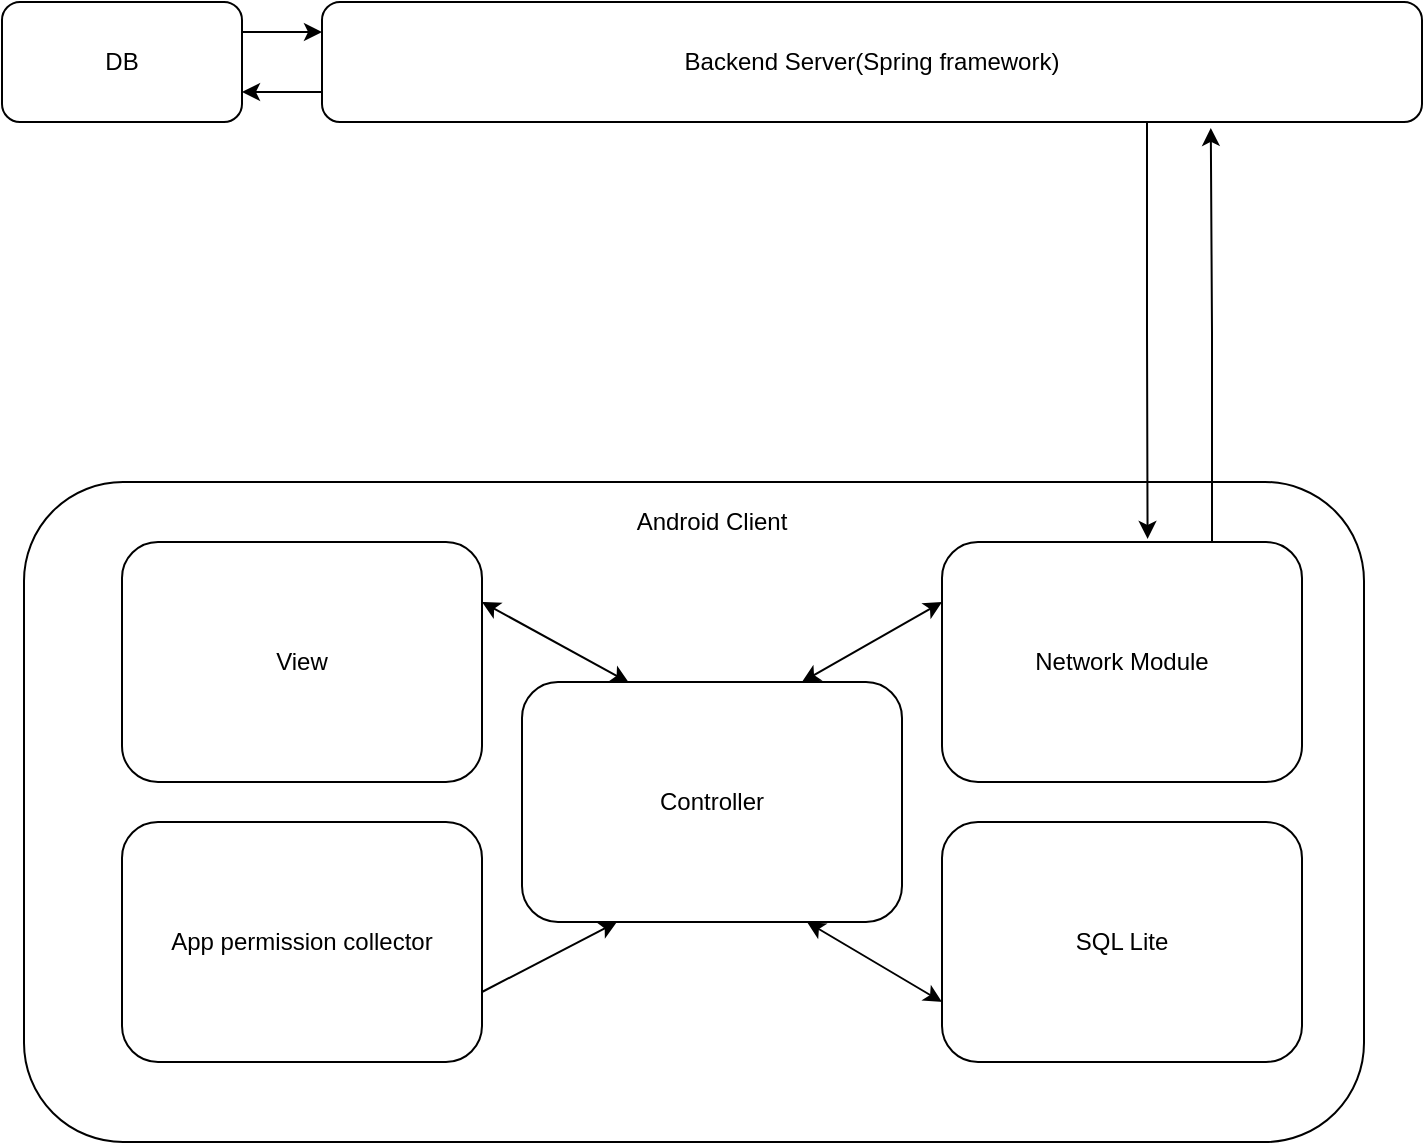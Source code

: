 <mxfile version="14.5.4" type="device"><diagram id="sy2lIIckwmhHlf5FC0pb" name="Page-1"><mxGraphModel dx="1718" dy="914" grid="1" gridSize="10" guides="1" tooltips="1" connect="1" arrows="1" fold="1" page="1" pageScale="1" pageWidth="827" pageHeight="1169" math="0" shadow="0"><root><mxCell id="0"/><mxCell id="1" parent="0"/><mxCell id="AMSX4mhrjxtvRmftXztN-13" style="edgeStyle=orthogonalEdgeStyle;rounded=0;orthogonalLoop=1;jettySize=auto;html=1;exitX=1;exitY=0.25;exitDx=0;exitDy=0;entryX=0;entryY=0.25;entryDx=0;entryDy=0;" edge="1" parent="1" source="yV4TtIlrnwENhkl4vxpO-1" target="yV4TtIlrnwENhkl4vxpO-2"><mxGeometry relative="1" as="geometry"/></mxCell><mxCell id="yV4TtIlrnwENhkl4vxpO-1" value="DB" style="rounded=1;whiteSpace=wrap;html=1;" parent="1" vertex="1"><mxGeometry x="59" y="50" width="120" height="60" as="geometry"/></mxCell><mxCell id="AMSX4mhrjxtvRmftXztN-14" style="edgeStyle=orthogonalEdgeStyle;rounded=0;orthogonalLoop=1;jettySize=auto;html=1;exitX=0;exitY=0.75;exitDx=0;exitDy=0;entryX=1;entryY=0.75;entryDx=0;entryDy=0;" edge="1" parent="1" source="yV4TtIlrnwENhkl4vxpO-2" target="yV4TtIlrnwENhkl4vxpO-1"><mxGeometry relative="1" as="geometry"/></mxCell><mxCell id="yV4TtIlrnwENhkl4vxpO-2" value="Backend Server(Spring framework)" style="rounded=1;whiteSpace=wrap;html=1;" parent="1" vertex="1"><mxGeometry x="219" y="50" width="550" height="60" as="geometry"/></mxCell><mxCell id="yV4TtIlrnwENhkl4vxpO-5" value="" style="rounded=1;whiteSpace=wrap;html=1;" parent="1" vertex="1"><mxGeometry x="70" y="290" width="670" height="330" as="geometry"/></mxCell><mxCell id="yV4TtIlrnwENhkl4vxpO-7" value="View" style="rounded=1;whiteSpace=wrap;html=1;" parent="1" vertex="1"><mxGeometry x="119" y="320" width="180" height="120" as="geometry"/></mxCell><mxCell id="AMSX4mhrjxtvRmftXztN-17" style="edgeStyle=orthogonalEdgeStyle;rounded=0;orthogonalLoop=1;jettySize=auto;html=1;exitX=0.75;exitY=0;exitDx=0;exitDy=0;entryX=0.808;entryY=1.049;entryDx=0;entryDy=0;entryPerimeter=0;" edge="1" parent="1" source="yV4TtIlrnwENhkl4vxpO-8" target="yV4TtIlrnwENhkl4vxpO-2"><mxGeometry relative="1" as="geometry"/></mxCell><mxCell id="yV4TtIlrnwENhkl4vxpO-8" value="Network Module" style="rounded=1;whiteSpace=wrap;html=1;" parent="1" vertex="1"><mxGeometry x="529" y="320" width="180" height="120" as="geometry"/></mxCell><mxCell id="yV4TtIlrnwENhkl4vxpO-9" value="App permission collector" style="rounded=1;whiteSpace=wrap;html=1;" parent="1" vertex="1"><mxGeometry x="119" y="460" width="180" height="120" as="geometry"/></mxCell><mxCell id="yV4TtIlrnwENhkl4vxpO-10" value="SQL Lite" style="rounded=1;whiteSpace=wrap;html=1;" parent="1" vertex="1"><mxGeometry x="529" y="460" width="180" height="120" as="geometry"/></mxCell><mxCell id="yV4TtIlrnwENhkl4vxpO-26" value="Android Client" style="text;html=1;strokeColor=none;fillColor=none;align=center;verticalAlign=middle;whiteSpace=wrap;rounded=0;" parent="1" vertex="1"><mxGeometry x="364" y="290" width="100" height="40" as="geometry"/></mxCell><mxCell id="AMSX4mhrjxtvRmftXztN-2" value="Controller" style="rounded=1;whiteSpace=wrap;html=1;" vertex="1" parent="1"><mxGeometry x="319" y="390" width="190" height="120" as="geometry"/></mxCell><mxCell id="AMSX4mhrjxtvRmftXztN-16" style="edgeStyle=orthogonalEdgeStyle;rounded=0;orthogonalLoop=1;jettySize=auto;html=1;exitX=0.75;exitY=1;exitDx=0;exitDy=0;entryX=0.571;entryY=-0.013;entryDx=0;entryDy=0;entryPerimeter=0;" edge="1" parent="1" source="yV4TtIlrnwENhkl4vxpO-2" target="yV4TtIlrnwENhkl4vxpO-8"><mxGeometry relative="1" as="geometry"/></mxCell><mxCell id="AMSX4mhrjxtvRmftXztN-19" value="" style="endArrow=classic;startArrow=classic;html=1;entryX=0.281;entryY=0.002;entryDx=0;entryDy=0;entryPerimeter=0;" edge="1" parent="1" target="AMSX4mhrjxtvRmftXztN-2"><mxGeometry width="50" height="50" relative="1" as="geometry"><mxPoint x="299" y="350" as="sourcePoint"/><mxPoint x="349" y="300" as="targetPoint"/></mxGeometry></mxCell><mxCell id="AMSX4mhrjxtvRmftXztN-20" value="" style="endArrow=classic;startArrow=classic;html=1;entryX=0;entryY=0.25;entryDx=0;entryDy=0;" edge="1" parent="1" target="yV4TtIlrnwENhkl4vxpO-8"><mxGeometry width="50" height="50" relative="1" as="geometry"><mxPoint x="459" y="390" as="sourcePoint"/><mxPoint x="509" y="340" as="targetPoint"/></mxGeometry></mxCell><mxCell id="AMSX4mhrjxtvRmftXztN-22" value="" style="endArrow=classic;startArrow=classic;html=1;exitX=0.75;exitY=1;exitDx=0;exitDy=0;entryX=0;entryY=0.75;entryDx=0;entryDy=0;" edge="1" parent="1" source="AMSX4mhrjxtvRmftXztN-2" target="yV4TtIlrnwENhkl4vxpO-10"><mxGeometry width="50" height="50" relative="1" as="geometry"><mxPoint x="479" y="585" as="sourcePoint"/><mxPoint x="529" y="535" as="targetPoint"/></mxGeometry></mxCell><mxCell id="AMSX4mhrjxtvRmftXztN-24" value="" style="endArrow=classic;html=1;entryX=0.25;entryY=1;entryDx=0;entryDy=0;" edge="1" parent="1" target="AMSX4mhrjxtvRmftXztN-2"><mxGeometry width="50" height="50" relative="1" as="geometry"><mxPoint x="299" y="545" as="sourcePoint"/><mxPoint x="349" y="495" as="targetPoint"/></mxGeometry></mxCell></root></mxGraphModel></diagram></mxfile>